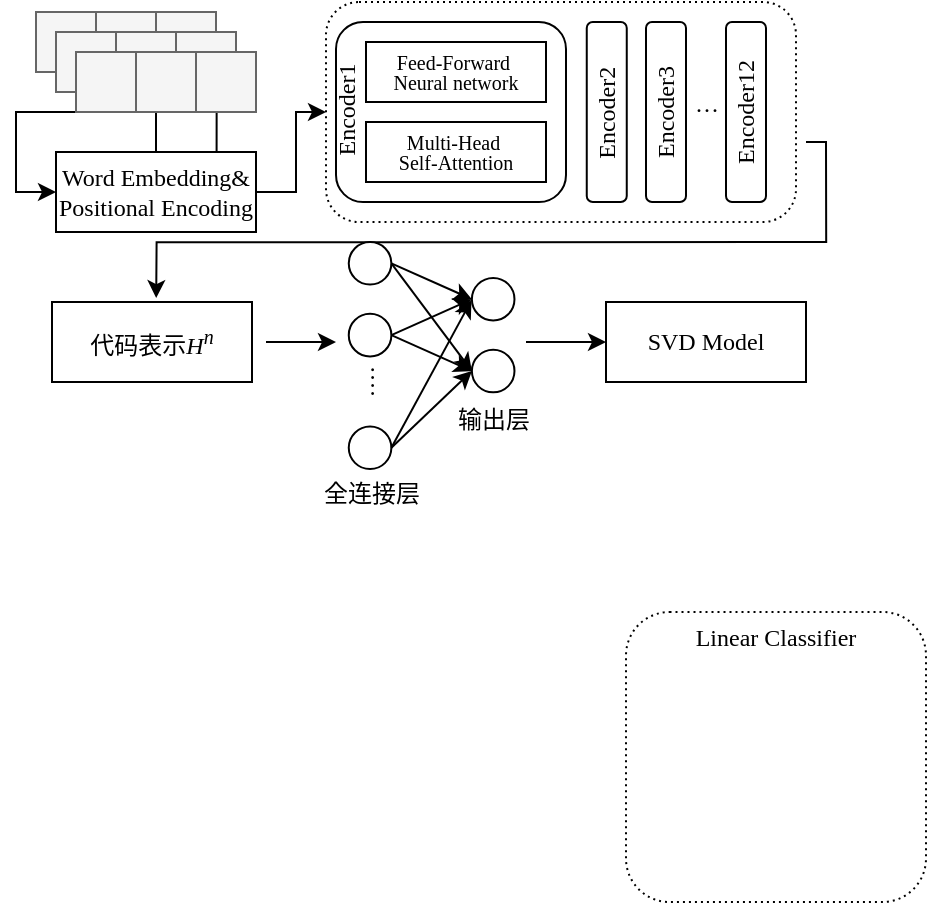 <mxfile version="24.2.1" type="github">
  <diagram name="第 1 页" id="p74Cr0yr_PtNtTbxzLrv">
    <mxGraphModel dx="515" dy="273" grid="1" gridSize="10" guides="1" tooltips="1" connect="1" arrows="1" fold="1" page="1" pageScale="1" pageWidth="827" pageHeight="1169" math="0" shadow="0">
      <root>
        <mxCell id="0" />
        <mxCell id="1" parent="0" />
        <mxCell id="FqdO26yVTFGnQF6mDzrA-5" value="" style="edgeStyle=orthogonalEdgeStyle;rounded=0;orthogonalLoop=1;jettySize=auto;html=1;exitX=0.344;exitY=1.005;exitDx=0;exitDy=0;entryX=0;entryY=0.5;entryDx=0;entryDy=0;exitPerimeter=0;fontFamily=Times New Roman;" edge="1" parent="1" source="FqdO26yVTFGnQF6mDzrA-23" target="FqdO26yVTFGnQF6mDzrA-3">
          <mxGeometry relative="1" as="geometry">
            <mxPoint x="178.3" y="344.86" as="sourcePoint" />
            <mxPoint x="185" y="355" as="targetPoint" />
          </mxGeometry>
        </mxCell>
        <mxCell id="FqdO26yVTFGnQF6mDzrA-45" value="&lt;div style=&quot;line-height: 100%;&quot;&gt;&lt;font style=&quot;font-size: 12px;&quot;&gt;Linear&amp;nbsp;&lt;/font&gt;&lt;span style=&quot;background-color: initial;&quot;&gt;Classifier&lt;/span&gt;&lt;/div&gt;" style="whiteSpace=wrap;html=1;rounded=1;fontFamily=Times New Roman;verticalAlign=top;strokeColor=default;dashed=1;dashPattern=1 2;" vertex="1" parent="1">
          <mxGeometry x="420" y="585" width="150" height="145" as="geometry" />
        </mxCell>
        <mxCell id="FqdO26yVTFGnQF6mDzrA-34" value="" style="edgeStyle=orthogonalEdgeStyle;rounded=0;orthogonalLoop=1;jettySize=auto;html=1;entryX=0;entryY=0.5;entryDx=0;entryDy=0;fontFamily=Times New Roman;" edge="1" parent="1" source="FqdO26yVTFGnQF6mDzrA-3" target="FqdO26yVTFGnQF6mDzrA-27">
          <mxGeometry relative="1" as="geometry">
            <mxPoint x="260" y="345" as="targetPoint" />
          </mxGeometry>
        </mxCell>
        <mxCell id="FqdO26yVTFGnQF6mDzrA-3" value="&lt;font style=&quot;font-size: 12px;&quot;&gt;Word Embedding&amp;amp;&lt;/font&gt;&lt;div&gt;&lt;font style=&quot;font-size: 12px;&quot;&gt;&lt;font&gt;Positional Encoding&lt;/font&gt;&lt;br&gt;&lt;/font&gt;&lt;/div&gt;" style="rounded=0;whiteSpace=wrap;html=1;fontFamily=Times New Roman;" vertex="1" parent="1">
          <mxGeometry x="135" y="355" width="100" height="40" as="geometry" />
        </mxCell>
        <mxCell id="FqdO26yVTFGnQF6mDzrA-15" value="" style="whiteSpace=wrap;html=1;rounded=0;fillColor=#f5f5f5;fontColor=#333333;strokeColor=#666666;fontFamily=Times New Roman;" vertex="1" parent="1">
          <mxGeometry x="125" y="285" width="30" height="30" as="geometry" />
        </mxCell>
        <mxCell id="FqdO26yVTFGnQF6mDzrA-16" value="" style="whiteSpace=wrap;html=1;rounded=0;fillColor=#f5f5f5;fontColor=#333333;strokeColor=#666666;fontFamily=Times New Roman;" vertex="1" parent="1">
          <mxGeometry x="155" y="285" width="30" height="30" as="geometry" />
        </mxCell>
        <mxCell id="FqdO26yVTFGnQF6mDzrA-17" value="" style="whiteSpace=wrap;html=1;rounded=0;fillColor=#f5f5f5;fontColor=#333333;strokeColor=#666666;fontFamily=Times New Roman;" vertex="1" parent="1">
          <mxGeometry x="185" y="285" width="30" height="30" as="geometry" />
        </mxCell>
        <mxCell id="FqdO26yVTFGnQF6mDzrA-18" value="" style="whiteSpace=wrap;html=1;rounded=0;fillColor=#f5f5f5;fontColor=#333333;strokeColor=#666666;fontFamily=Times New Roman;" vertex="1" parent="1">
          <mxGeometry x="135" y="295" width="30" height="30" as="geometry" />
        </mxCell>
        <mxCell id="FqdO26yVTFGnQF6mDzrA-19" value="" style="whiteSpace=wrap;html=1;rounded=0;fillColor=#f5f5f5;fontColor=#333333;strokeColor=#666666;fontFamily=Times New Roman;" vertex="1" parent="1">
          <mxGeometry x="165" y="295" width="30" height="30" as="geometry" />
        </mxCell>
        <mxCell id="FqdO26yVTFGnQF6mDzrA-20" value="" style="whiteSpace=wrap;html=1;rounded=0;fillColor=#f5f5f5;fontColor=#333333;strokeColor=#666666;fontFamily=Times New Roman;" vertex="1" parent="1">
          <mxGeometry x="195" y="295" width="30" height="30" as="geometry" />
        </mxCell>
        <mxCell id="FqdO26yVTFGnQF6mDzrA-21" value="" style="whiteSpace=wrap;html=1;rounded=0;fillColor=#f5f5f5;fontColor=#333333;strokeColor=#666666;fontFamily=Times New Roman;" vertex="1" parent="1">
          <mxGeometry x="145" y="305" width="30" height="30" as="geometry" />
        </mxCell>
        <mxCell id="FqdO26yVTFGnQF6mDzrA-22" value="" style="whiteSpace=wrap;html=1;rounded=0;fillColor=#f5f5f5;fontColor=#333333;strokeColor=#666666;fontFamily=Times New Roman;" vertex="1" parent="1">
          <mxGeometry x="175" y="305" width="30" height="30" as="geometry" />
        </mxCell>
        <mxCell id="FqdO26yVTFGnQF6mDzrA-23" value="" style="whiteSpace=wrap;html=1;rounded=0;fillColor=#f5f5f5;fontColor=#333333;strokeColor=#666666;fontFamily=Times New Roman;" vertex="1" parent="1">
          <mxGeometry x="205" y="305" width="30" height="30" as="geometry" />
        </mxCell>
        <mxCell id="FqdO26yVTFGnQF6mDzrA-27" value="" style="rounded=1;whiteSpace=wrap;html=1;fillColor=none;dashed=1;dashPattern=1 2;fontFamily=Times New Roman;" vertex="1" parent="1">
          <mxGeometry x="270" y="280" width="235" height="110" as="geometry" />
        </mxCell>
        <mxCell id="FqdO26yVTFGnQF6mDzrA-28" value="&lt;div style=&quot;&quot;&gt;&lt;br&gt;&lt;/div&gt;" style="rounded=1;whiteSpace=wrap;html=1;fillColor=none;align=left;horizontal=0;labelPosition=center;verticalLabelPosition=middle;verticalAlign=middle;textDirection=ltr;fontFamily=Times New Roman;" vertex="1" parent="1">
          <mxGeometry x="275" y="290" width="115" height="90" as="geometry" />
        </mxCell>
        <mxCell id="FqdO26yVTFGnQF6mDzrA-29" value="&lt;div style=&quot;line-height: 100%; font-size: 10px;&quot;&gt;&lt;font style=&quot;font-size: 10px;&quot;&gt;Feed-Forward&amp;nbsp;&lt;/font&gt;&lt;/div&gt;&lt;div style=&quot;line-height: 100%; font-size: 10px;&quot;&gt;&lt;span style=&quot;background-color: initial;&quot;&gt;Neural network&lt;/span&gt;&lt;/div&gt;" style="rounded=0;whiteSpace=wrap;html=1;fontFamily=Times New Roman;" vertex="1" parent="1">
          <mxGeometry x="290" y="300" width="90" height="30" as="geometry" />
        </mxCell>
        <mxCell id="FqdO26yVTFGnQF6mDzrA-30" value="&lt;div style=&quot;line-height: 100%; font-size: 10px;&quot;&gt;&lt;font style=&quot;font-size: 10px;&quot;&gt;&lt;font style=&quot;font-size: 10px;&quot;&gt;Multi-Head&amp;nbsp;&lt;/font&gt;&lt;/font&gt;&lt;/div&gt;&lt;div style=&quot;line-height: 100%; font-size: 10px;&quot;&gt;&lt;font style=&quot;font-size: 10px;&quot;&gt;&lt;span style=&quot;background-color: initial;&quot;&gt;Self-Attention&lt;/span&gt;&lt;/font&gt;&lt;/div&gt;" style="rounded=0;whiteSpace=wrap;html=1;fontFamily=Times New Roman;" vertex="1" parent="1">
          <mxGeometry x="290" y="340" width="90" height="30" as="geometry" />
        </mxCell>
        <mxCell id="FqdO26yVTFGnQF6mDzrA-38" value="&lt;div style=&quot;&quot;&gt;&lt;span style=&quot;background-color: initial;&quot;&gt;Encoder2&lt;/span&gt;&lt;/div&gt;" style="rounded=1;whiteSpace=wrap;html=1;fillColor=none;horizontal=0;align=center;fontFamily=Times New Roman;" vertex="1" parent="1">
          <mxGeometry x="400.38" y="290" width="20" height="90" as="geometry" />
        </mxCell>
        <mxCell id="FqdO26yVTFGnQF6mDzrA-39" value="&lt;span style=&quot;&quot;&gt;Encoder3&lt;/span&gt;" style="rounded=1;whiteSpace=wrap;html=1;fillColor=none;horizontal=0;fontFamily=Times New Roman;" vertex="1" parent="1">
          <mxGeometry x="430" y="290" width="20" height="90" as="geometry" />
        </mxCell>
        <mxCell id="FqdO26yVTFGnQF6mDzrA-40" value="&lt;span style=&quot;&quot;&gt;Encoder12&lt;/span&gt;" style="rounded=1;whiteSpace=wrap;html=1;fillColor=none;horizontal=0;fontFamily=Times New Roman;" vertex="1" parent="1">
          <mxGeometry x="470" y="290" width="20" height="90" as="geometry" />
        </mxCell>
        <mxCell id="FqdO26yVTFGnQF6mDzrA-41" value="&lt;span style=&quot;text-align: left;&quot;&gt;Encoder1&lt;/span&gt;" style="text;html=1;align=center;verticalAlign=middle;whiteSpace=wrap;rounded=0;horizontal=0;fontFamily=Times New Roman;" vertex="1" parent="1">
          <mxGeometry x="270" y="308.75" width="20" height="50" as="geometry" />
        </mxCell>
        <mxCell id="FqdO26yVTFGnQF6mDzrA-42" value="···" style="text;html=1;align=center;verticalAlign=middle;whiteSpace=wrap;rounded=0;fontFamily=Times New Roman;" vertex="1" parent="1">
          <mxGeometry x="447.5" y="323.75" width="25" height="20" as="geometry" />
        </mxCell>
        <mxCell id="FqdO26yVTFGnQF6mDzrA-43" value="&lt;div&gt;&lt;font style=&quot;font-size: 12px;&quot;&gt;&lt;font face=&quot;宋体&quot;&gt;代码表示&lt;/font&gt;&lt;i style=&quot;&quot;&gt;H&lt;/i&gt;&lt;sup style=&quot;font-style: italic;&quot;&gt;n&lt;/sup&gt;&lt;br&gt;&lt;/font&gt;&lt;/div&gt;" style="rounded=0;whiteSpace=wrap;html=1;fontFamily=Times New Roman;" vertex="1" parent="1">
          <mxGeometry x="133" y="430" width="100" height="40" as="geometry" />
        </mxCell>
        <mxCell id="FqdO26yVTFGnQF6mDzrA-44" value="" style="endArrow=classic;html=1;rounded=0;fontFamily=Times New Roman;entryX=0.521;entryY=-0.049;entryDx=0;entryDy=0;entryPerimeter=0;exitX=1.021;exitY=0.556;exitDx=0;exitDy=0;exitPerimeter=0;" edge="1" parent="1" target="FqdO26yVTFGnQF6mDzrA-43">
          <mxGeometry width="50" height="50" relative="1" as="geometry">
            <mxPoint x="510" y="350" as="sourcePoint" />
            <mxPoint x="185.0" y="410.84" as="targetPoint" />
            <Array as="points">
              <mxPoint x="520" y="350" />
              <mxPoint x="520.1" y="400" />
              <mxPoint x="185.3" y="400.14" />
            </Array>
          </mxGeometry>
        </mxCell>
        <mxCell id="FqdO26yVTFGnQF6mDzrA-46" value="" style="edgeStyle=orthogonalEdgeStyle;rounded=0;orthogonalLoop=1;jettySize=auto;html=1;fontFamily=Times New Roman;exitX=1;exitY=0.5;exitDx=0;exitDy=0;" edge="1" parent="1">
          <mxGeometry relative="1" as="geometry">
            <mxPoint x="240" y="450" as="sourcePoint" />
            <mxPoint x="275" y="450" as="targetPoint" />
          </mxGeometry>
        </mxCell>
        <mxCell id="FqdO26yVTFGnQF6mDzrA-124" value="" style="group" vertex="1" connectable="0" parent="1">
          <mxGeometry x="276" y="400" width="124.38" height="140" as="geometry" />
        </mxCell>
        <mxCell id="FqdO26yVTFGnQF6mDzrA-82" value="" style="ellipse;whiteSpace=wrap;html=1;aspect=fixed;" vertex="1" parent="FqdO26yVTFGnQF6mDzrA-124">
          <mxGeometry x="5.38" width="21.3" height="21.3" as="geometry" />
        </mxCell>
        <mxCell id="FqdO26yVTFGnQF6mDzrA-83" value="" style="ellipse;whiteSpace=wrap;html=1;aspect=fixed;" vertex="1" parent="FqdO26yVTFGnQF6mDzrA-124">
          <mxGeometry x="5.38" y="35.915" width="21.3" height="21.3" as="geometry" />
        </mxCell>
        <mxCell id="FqdO26yVTFGnQF6mDzrA-84" value="" style="ellipse;whiteSpace=wrap;html=1;aspect=fixed;" vertex="1" parent="FqdO26yVTFGnQF6mDzrA-124">
          <mxGeometry x="5.38" y="92.258" width="21.3" height="21.3" as="geometry" />
        </mxCell>
        <mxCell id="FqdO26yVTFGnQF6mDzrA-85" value="" style="ellipse;whiteSpace=wrap;html=1;aspect=fixed;" vertex="1" parent="FqdO26yVTFGnQF6mDzrA-124">
          <mxGeometry x="66.938" y="17.957" width="21.3" height="21.3" as="geometry" />
        </mxCell>
        <mxCell id="FqdO26yVTFGnQF6mDzrA-86" value="" style="ellipse;whiteSpace=wrap;html=1;aspect=fixed;" vertex="1" parent="FqdO26yVTFGnQF6mDzrA-124">
          <mxGeometry x="66.938" y="53.872" width="21.3" height="21.3" as="geometry" />
        </mxCell>
        <mxCell id="FqdO26yVTFGnQF6mDzrA-88" value="" style="endArrow=classic;html=1;rounded=0;exitX=1;exitY=0.5;exitDx=0;exitDy=0;entryX=0;entryY=0.5;entryDx=0;entryDy=0;" edge="1" parent="FqdO26yVTFGnQF6mDzrA-124" target="FqdO26yVTFGnQF6mDzrA-85" source="FqdO26yVTFGnQF6mDzrA-82">
          <mxGeometry width="50" height="50" relative="1" as="geometry">
            <mxPoint x="46.419" y="14.366" as="sourcePoint" />
            <mxPoint x="66.938" y="25.14" as="targetPoint" />
          </mxGeometry>
        </mxCell>
        <mxCell id="FqdO26yVTFGnQF6mDzrA-100" value="" style="endArrow=classic;html=1;rounded=0;entryX=0;entryY=0.5;entryDx=0;entryDy=0;exitX=1;exitY=0.5;exitDx=0;exitDy=0;" edge="1" parent="FqdO26yVTFGnQF6mDzrA-124" source="FqdO26yVTFGnQF6mDzrA-82" target="FqdO26yVTFGnQF6mDzrA-86">
          <mxGeometry width="50" height="50" relative="1" as="geometry">
            <mxPoint x="51.549" y="46.689" as="sourcePoint" />
            <mxPoint x="72.068" y="61.055" as="targetPoint" />
          </mxGeometry>
        </mxCell>
        <mxCell id="FqdO26yVTFGnQF6mDzrA-101" value="" style="endArrow=classic;html=1;rounded=0;exitX=1;exitY=0.5;exitDx=0;exitDy=0;entryX=0;entryY=0.5;entryDx=0;entryDy=0;" edge="1" parent="FqdO26yVTFGnQF6mDzrA-124" source="FqdO26yVTFGnQF6mDzrA-83" target="FqdO26yVTFGnQF6mDzrA-85">
          <mxGeometry width="50" height="50" relative="1" as="geometry">
            <mxPoint x="56.679" y="50.28" as="sourcePoint" />
            <mxPoint x="77.198" y="64.646" as="targetPoint" />
          </mxGeometry>
        </mxCell>
        <mxCell id="FqdO26yVTFGnQF6mDzrA-102" value="" style="endArrow=classic;html=1;rounded=0;entryX=0;entryY=0.5;entryDx=0;entryDy=0;exitX=1;exitY=0.5;exitDx=0;exitDy=0;" edge="1" parent="FqdO26yVTFGnQF6mDzrA-124" target="FqdO26yVTFGnQF6mDzrA-86" source="FqdO26yVTFGnQF6mDzrA-83">
          <mxGeometry width="50" height="50" relative="1" as="geometry">
            <mxPoint x="46.419" y="50.28" as="sourcePoint" />
            <mxPoint x="82.328" y="68.238" as="targetPoint" />
          </mxGeometry>
        </mxCell>
        <mxCell id="FqdO26yVTFGnQF6mDzrA-103" value="" style="endArrow=classic;html=1;rounded=0;exitX=1;exitY=0.5;exitDx=0;exitDy=0;entryX=-0.009;entryY=0.523;entryDx=0;entryDy=0;entryPerimeter=0;" edge="1" parent="FqdO26yVTFGnQF6mDzrA-124" source="FqdO26yVTFGnQF6mDzrA-84" target="FqdO26yVTFGnQF6mDzrA-85">
          <mxGeometry width="50" height="50" relative="1" as="geometry">
            <mxPoint x="66.938" y="57.463" as="sourcePoint" />
            <mxPoint x="66.938" y="32.323" as="targetPoint" />
          </mxGeometry>
        </mxCell>
        <mxCell id="FqdO26yVTFGnQF6mDzrA-104" value="" style="endArrow=classic;html=1;rounded=0;exitX=1;exitY=0.5;exitDx=0;exitDy=0;entryX=0;entryY=0.5;entryDx=0;entryDy=0;" edge="1" parent="FqdO26yVTFGnQF6mDzrA-124" source="FqdO26yVTFGnQF6mDzrA-84" target="FqdO26yVTFGnQF6mDzrA-86">
          <mxGeometry width="50" height="50" relative="1" as="geometry">
            <mxPoint x="72.068" y="61.055" as="sourcePoint" />
            <mxPoint x="92.588" y="75.421" as="targetPoint" />
          </mxGeometry>
        </mxCell>
        <mxCell id="FqdO26yVTFGnQF6mDzrA-107" value="&lt;font face=&quot;Times New Roman&quot;&gt;····&lt;/font&gt;" style="text;html=1;align=center;verticalAlign=middle;whiteSpace=wrap;rounded=0;horizontal=0;" vertex="1" parent="FqdO26yVTFGnQF6mDzrA-124">
          <mxGeometry x="0.001" y="57.218" width="33.577" height="25.589" as="geometry" />
        </mxCell>
        <mxCell id="FqdO26yVTFGnQF6mDzrA-128" value="&lt;font face=&quot;宋体&quot;&gt;全连接层&lt;/font&gt;" style="text;html=1;align=center;verticalAlign=middle;whiteSpace=wrap;rounded=0;" vertex="1" parent="FqdO26yVTFGnQF6mDzrA-124">
          <mxGeometry x="-13.21" y="112" width="60" height="28" as="geometry" />
        </mxCell>
        <mxCell id="FqdO26yVTFGnQF6mDzrA-129" value="&lt;font face=&quot;宋体&quot;&gt;输出层&lt;/font&gt;" style="text;html=1;align=center;verticalAlign=middle;whiteSpace=wrap;rounded=0;" vertex="1" parent="FqdO26yVTFGnQF6mDzrA-124">
          <mxGeometry x="48.35" y="75.171" width="60" height="28" as="geometry" />
        </mxCell>
        <mxCell id="FqdO26yVTFGnQF6mDzrA-131" value="&lt;div&gt;&lt;font face=&quot;Times New Roman&quot; style=&quot;font-size: 12px;&quot;&gt;SVD Model&lt;/font&gt;&lt;/div&gt;" style="rounded=0;whiteSpace=wrap;html=1;fontFamily=Times New Roman;" vertex="1" parent="1">
          <mxGeometry x="410" y="430" width="100" height="40" as="geometry" />
        </mxCell>
        <mxCell id="FqdO26yVTFGnQF6mDzrA-132" value="" style="endArrow=classic;html=1;rounded=0;" edge="1" parent="1">
          <mxGeometry width="50" height="50" relative="1" as="geometry">
            <mxPoint x="370" y="450" as="sourcePoint" />
            <mxPoint x="410" y="450" as="targetPoint" />
          </mxGeometry>
        </mxCell>
      </root>
    </mxGraphModel>
  </diagram>
</mxfile>
